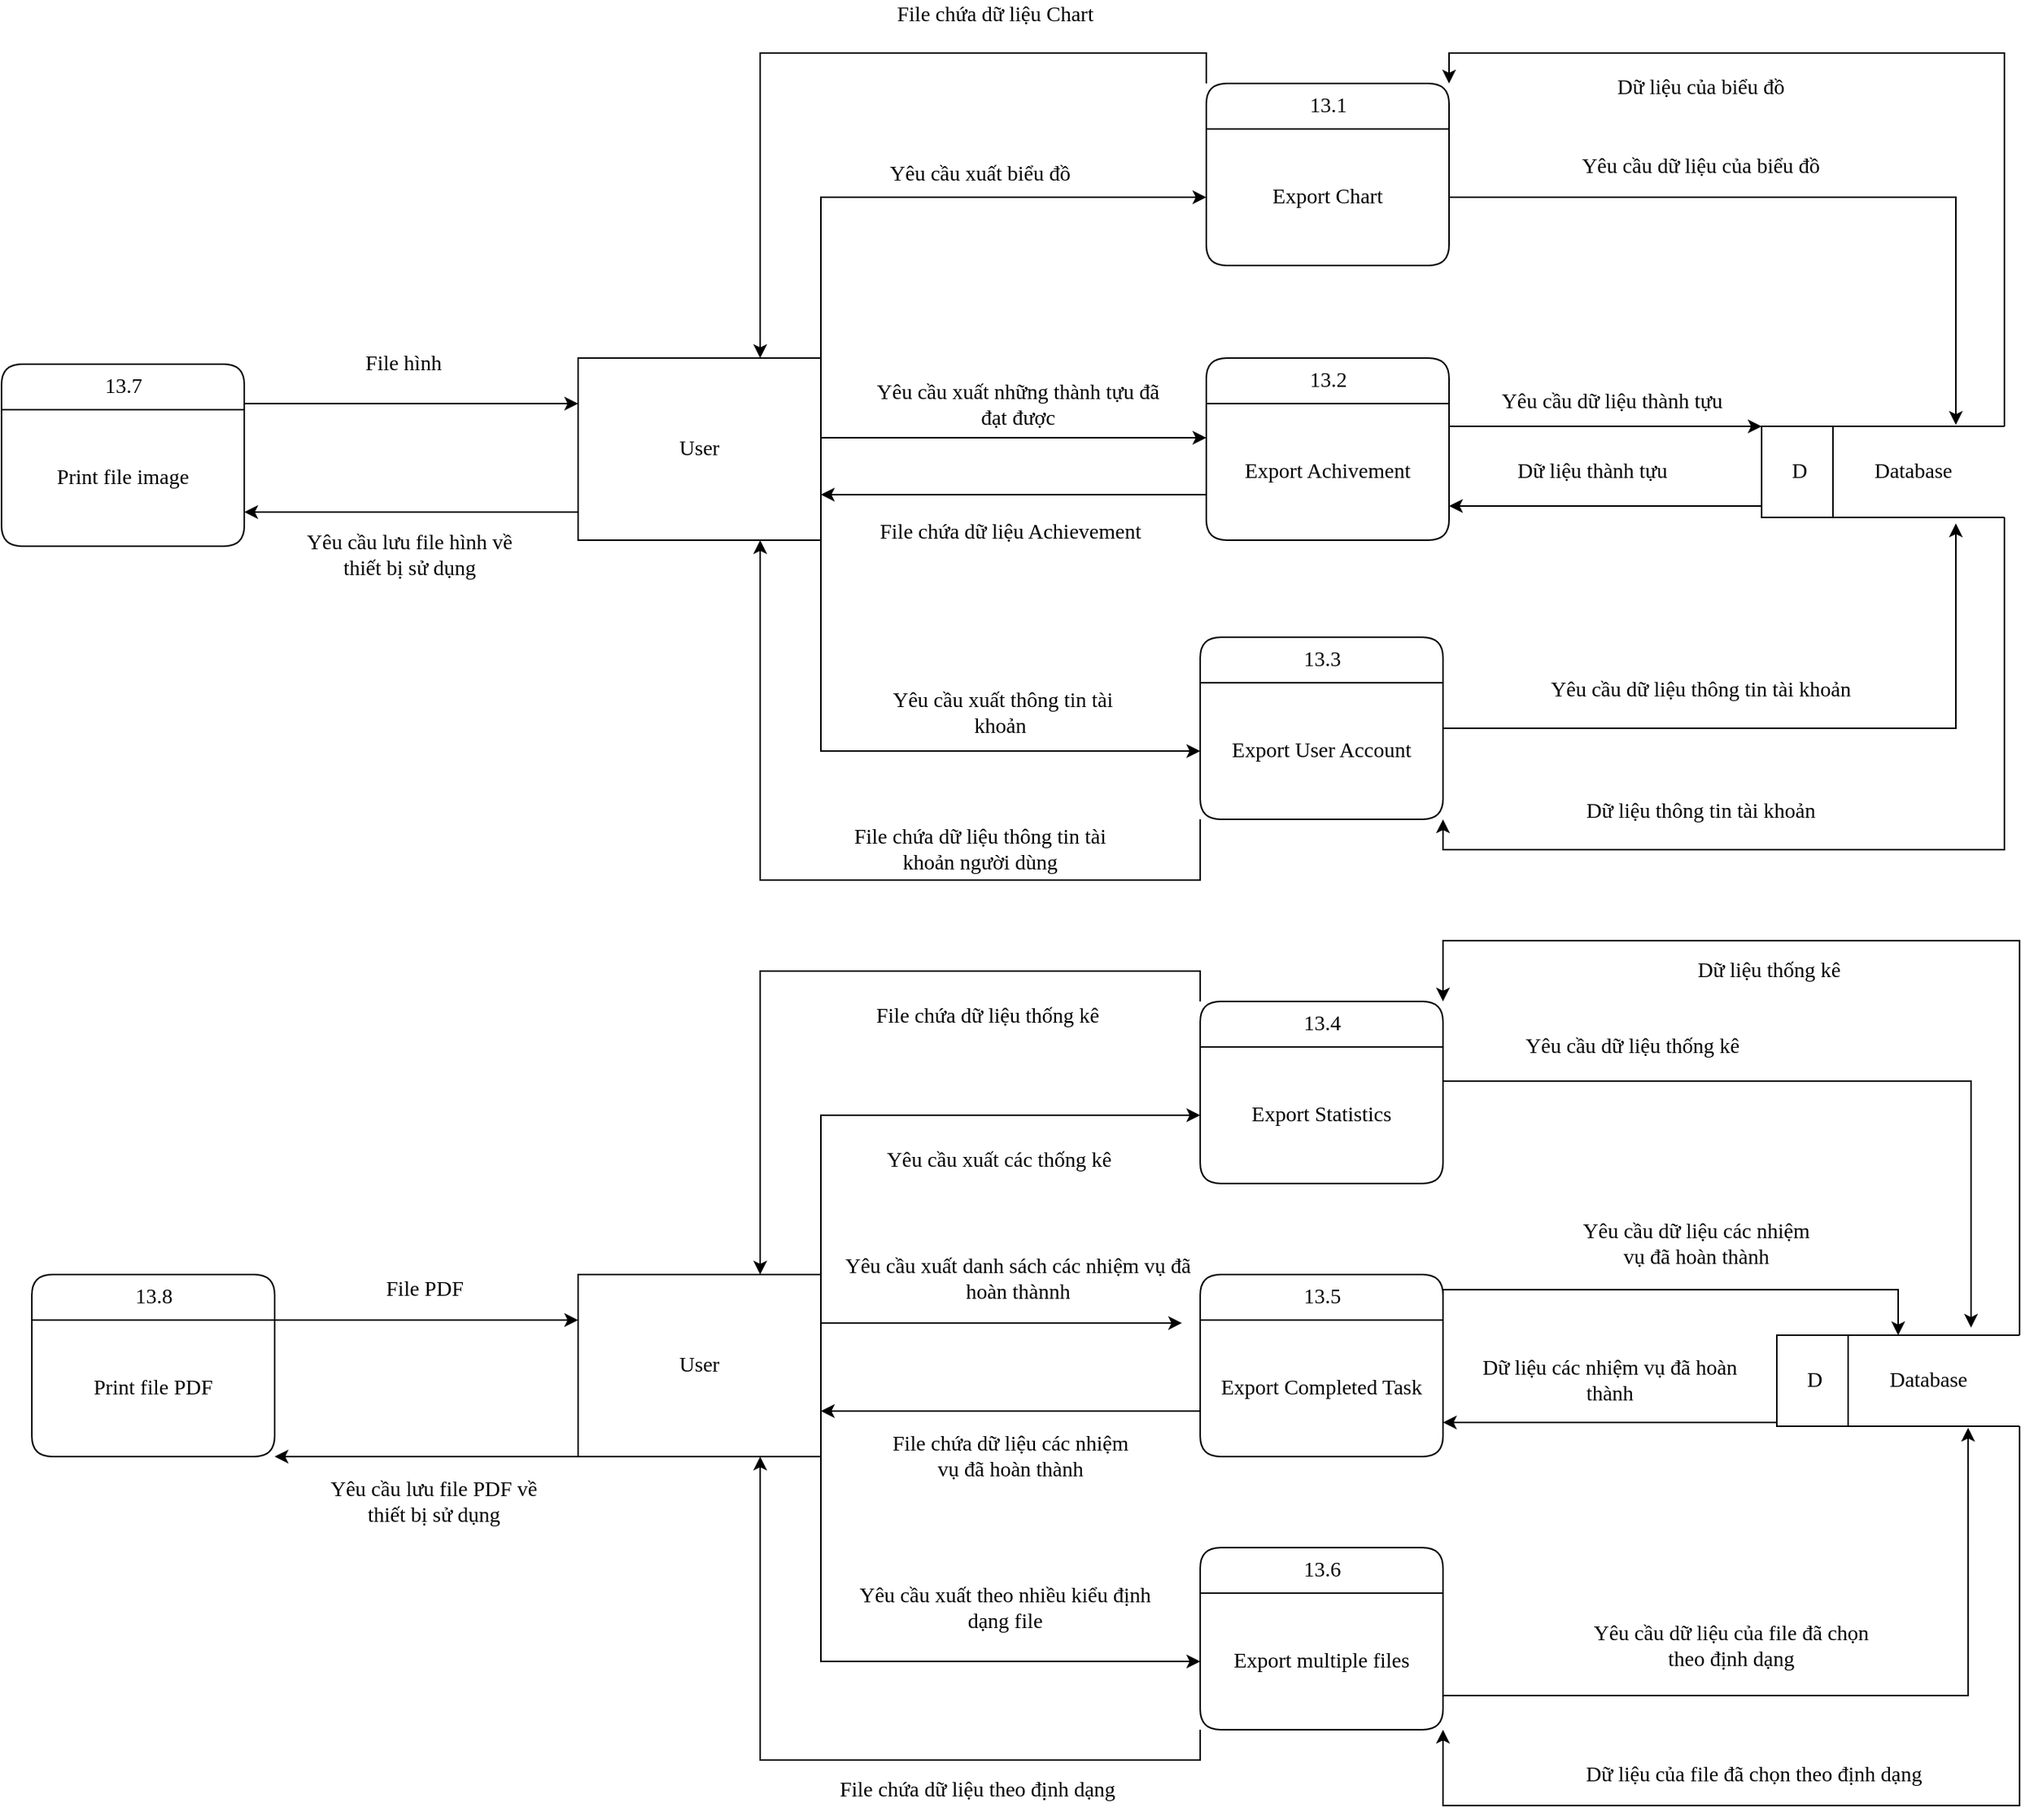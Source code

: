 <mxfile version="13.10.0" type="device"><diagram id="piO6jCo1ppEToj_8alAe" name="Page-1"><mxGraphModel dx="1476" dy="2087" grid="1" gridSize="10" guides="1" tooltips="1" connect="1" arrows="1" fold="1" page="1" pageScale="1" pageWidth="827" pageHeight="1169" math="0" shadow="0"><root><mxCell id="0"/><mxCell id="1" parent="0"/><mxCell id="5bC_Vr98uHiqjy4emm1x-14" value="13.7" style="swimlane;childLayout=stackLayout;horizontal=1;startSize=30;horizontalStack=0;rounded=1;fontSize=14;fontStyle=0;strokeWidth=1;resizeParent=0;resizeLast=1;shadow=0;dashed=0;align=center;html=1;fontFamily=Verdana;" parent="1" vertex="1"><mxGeometry x="220" y="-700" width="160" height="120" as="geometry"><mxRectangle x="160" y="200" width="50" height="30" as="alternateBounds"/></mxGeometry></mxCell><mxCell id="5bC_Vr98uHiqjy4emm1x-15" value="Print file image" style="text;whiteSpace=wrap;html=1;align=center;verticalAlign=middle;fontFamily=Verdana;fontSize=14;" parent="5bC_Vr98uHiqjy4emm1x-14" vertex="1"><mxGeometry y="30" width="160" height="90" as="geometry"/></mxCell><mxCell id="iGaUwtkWWmfXtR6UqqE1-103" value="13.8" style="swimlane;childLayout=stackLayout;horizontal=1;startSize=30;horizontalStack=0;rounded=1;fontSize=14;fontStyle=0;strokeWidth=1;resizeParent=0;resizeLast=1;shadow=0;dashed=0;align=center;html=1;fontFamily=Verdana;" vertex="1" parent="1"><mxGeometry x="240" y="-100" width="160" height="120" as="geometry"><mxRectangle x="160" y="200" width="50" height="30" as="alternateBounds"/></mxGeometry></mxCell><mxCell id="iGaUwtkWWmfXtR6UqqE1-104" value="Print file PDF" style="text;whiteSpace=wrap;html=1;verticalAlign=middle;align=center;fontFamily=Verdana;fontSize=14;" vertex="1" parent="iGaUwtkWWmfXtR6UqqE1-103"><mxGeometry y="30" width="160" height="90" as="geometry"/></mxCell><mxCell id="iGaUwtkWWmfXtR6UqqE1-105" value="" style="group" vertex="1" connectable="0" parent="1"><mxGeometry x="600" y="-890" width="950" height="1140" as="geometry"/></mxCell><mxCell id="5bC_Vr98uHiqjy4emm1x-1" value="User" style="rounded=0;whiteSpace=wrap;html=1;fontFamily=Verdana;fontSize=14;" parent="iGaUwtkWWmfXtR6UqqE1-105" vertex="1"><mxGeometry y="186" width="160" height="120" as="geometry"/></mxCell><mxCell id="iGaUwtkWWmfXtR6UqqE1-27" style="edgeStyle=orthogonalEdgeStyle;rounded=0;orthogonalLoop=1;jettySize=auto;html=1;exitX=0;exitY=0;exitDx=0;exitDy=0;entryX=0.75;entryY=0;entryDx=0;entryDy=0;" edge="1" parent="iGaUwtkWWmfXtR6UqqE1-105" source="5bC_Vr98uHiqjy4emm1x-2" target="5bC_Vr98uHiqjy4emm1x-1"><mxGeometry relative="1" as="geometry"/></mxCell><mxCell id="5bC_Vr98uHiqjy4emm1x-2" value="13.1" style="swimlane;childLayout=stackLayout;horizontal=1;startSize=30;horizontalStack=0;rounded=1;fontSize=14;fontStyle=0;strokeWidth=1;resizeParent=0;resizeLast=1;shadow=0;dashed=0;align=center;html=1;fontFamily=Verdana;" parent="iGaUwtkWWmfXtR6UqqE1-105" vertex="1"><mxGeometry x="414" y="5" width="160" height="120" as="geometry"><mxRectangle x="160" y="200" width="50" height="30" as="alternateBounds"/></mxGeometry></mxCell><mxCell id="5bC_Vr98uHiqjy4emm1x-3" value="Export Chart" style="text;html=1;strokeColor=none;fillColor=none;align=center;verticalAlign=middle;whiteSpace=wrap;rounded=0;fontFamily=Verdana;fontSize=14;" parent="5bC_Vr98uHiqjy4emm1x-2" vertex="1"><mxGeometry y="30" width="160" height="90" as="geometry"/></mxCell><mxCell id="iGaUwtkWWmfXtR6UqqE1-12" style="edgeStyle=orthogonalEdgeStyle;rounded=0;orthogonalLoop=1;jettySize=auto;html=1;exitX=1;exitY=0.25;exitDx=0;exitDy=0;entryX=0;entryY=0.5;entryDx=0;entryDy=0;" edge="1" parent="iGaUwtkWWmfXtR6UqqE1-105" source="5bC_Vr98uHiqjy4emm1x-1" target="5bC_Vr98uHiqjy4emm1x-3"><mxGeometry relative="1" as="geometry"><Array as="points"><mxPoint x="160" y="80"/></Array></mxGeometry></mxCell><mxCell id="5bC_Vr98uHiqjy4emm1x-4" value="13.2" style="swimlane;childLayout=stackLayout;horizontal=1;startSize=30;horizontalStack=0;rounded=1;fontSize=14;fontStyle=0;strokeWidth=1;resizeParent=0;resizeLast=1;shadow=0;dashed=0;align=center;html=1;fontFamily=Verdana;" parent="iGaUwtkWWmfXtR6UqqE1-105" vertex="1"><mxGeometry x="414" y="186" width="160" height="120" as="geometry"><mxRectangle x="160" y="200" width="50" height="30" as="alternateBounds"/></mxGeometry></mxCell><mxCell id="5bC_Vr98uHiqjy4emm1x-5" value="Export Achivement" style="text;html=1;strokeColor=none;fillColor=none;align=center;verticalAlign=middle;whiteSpace=wrap;rounded=0;fontFamily=Verdana;fontSize=14;" parent="5bC_Vr98uHiqjy4emm1x-4" vertex="1"><mxGeometry y="30" width="160" height="90" as="geometry"/></mxCell><mxCell id="iGaUwtkWWmfXtR6UqqE1-14" style="edgeStyle=orthogonalEdgeStyle;rounded=0;orthogonalLoop=1;jettySize=auto;html=1;exitX=1;exitY=0.5;exitDx=0;exitDy=0;entryX=0;entryY=0.25;entryDx=0;entryDy=0;" edge="1" parent="iGaUwtkWWmfXtR6UqqE1-105" source="5bC_Vr98uHiqjy4emm1x-1" target="5bC_Vr98uHiqjy4emm1x-5"><mxGeometry relative="1" as="geometry"><Array as="points"><mxPoint x="160" y="239"/></Array></mxGeometry></mxCell><mxCell id="5bC_Vr98uHiqjy4emm1x-6" value="13.3" style="swimlane;childLayout=stackLayout;horizontal=1;startSize=30;horizontalStack=0;rounded=1;fontSize=14;fontStyle=0;strokeWidth=1;resizeParent=0;resizeLast=1;shadow=0;dashed=0;align=center;html=1;fontFamily=Verdana;" parent="iGaUwtkWWmfXtR6UqqE1-105" vertex="1"><mxGeometry x="410" y="370" width="160" height="120" as="geometry"><mxRectangle x="160" y="200" width="50" height="30" as="alternateBounds"/></mxGeometry></mxCell><mxCell id="5bC_Vr98uHiqjy4emm1x-7" value="Export User Account" style="text;html=1;strokeColor=none;fillColor=none;align=center;verticalAlign=middle;whiteSpace=wrap;rounded=0;fontFamily=Verdana;fontSize=14;" parent="5bC_Vr98uHiqjy4emm1x-6" vertex="1"><mxGeometry y="30" width="160" height="90" as="geometry"/></mxCell><mxCell id="5bC_Vr98uHiqjy4emm1x-8" value="13.4" style="swimlane;childLayout=stackLayout;horizontal=1;startSize=30;horizontalStack=0;rounded=1;fontSize=14;fontStyle=0;strokeWidth=1;resizeParent=0;resizeLast=1;shadow=0;dashed=0;align=center;html=1;fontFamily=Verdana;" parent="iGaUwtkWWmfXtR6UqqE1-105" vertex="1"><mxGeometry x="410" y="610" width="160" height="120" as="geometry"><mxRectangle x="160" y="200" width="50" height="30" as="alternateBounds"/></mxGeometry></mxCell><mxCell id="5bC_Vr98uHiqjy4emm1x-9" value="Export Statistics" style="text;whiteSpace=wrap;html=1;align=center;verticalAlign=middle;fontFamily=Verdana;fontSize=14;" parent="5bC_Vr98uHiqjy4emm1x-8" vertex="1"><mxGeometry y="30" width="160" height="90" as="geometry"/></mxCell><mxCell id="5bC_Vr98uHiqjy4emm1x-10" value="13.5" style="swimlane;childLayout=stackLayout;horizontal=1;startSize=30;horizontalStack=0;rounded=1;fontSize=14;fontStyle=0;strokeWidth=1;resizeParent=0;resizeLast=1;shadow=0;dashed=0;align=center;html=1;fontFamily=Verdana;" parent="iGaUwtkWWmfXtR6UqqE1-105" vertex="1"><mxGeometry x="410" y="790" width="160" height="120" as="geometry"><mxRectangle x="160" y="200" width="50" height="30" as="alternateBounds"/></mxGeometry></mxCell><mxCell id="5bC_Vr98uHiqjy4emm1x-11" value="Export Completed Task" style="text;whiteSpace=wrap;html=1;verticalAlign=middle;align=center;fontFamily=Verdana;fontSize=14;" parent="5bC_Vr98uHiqjy4emm1x-10" vertex="1"><mxGeometry y="30" width="160" height="90" as="geometry"/></mxCell><mxCell id="5bC_Vr98uHiqjy4emm1x-12" value="13.6" style="swimlane;childLayout=stackLayout;horizontal=1;startSize=30;horizontalStack=0;rounded=1;fontSize=14;fontStyle=0;strokeWidth=1;resizeParent=0;resizeLast=1;shadow=0;dashed=0;align=center;html=1;fontFamily=Verdana;" parent="iGaUwtkWWmfXtR6UqqE1-105" vertex="1"><mxGeometry x="410" y="970" width="160" height="120" as="geometry"><mxRectangle x="160" y="200" width="50" height="30" as="alternateBounds"/></mxGeometry></mxCell><mxCell id="5bC_Vr98uHiqjy4emm1x-13" value="Export multiple files" style="text;whiteSpace=wrap;html=1;align=center;verticalAlign=middle;fontFamily=Verdana;fontSize=14;" parent="5bC_Vr98uHiqjy4emm1x-12" vertex="1"><mxGeometry y="30" width="160" height="90" as="geometry"/></mxCell><mxCell id="5bC_Vr98uHiqjy4emm1x-26" value="Yêu cầu xuất biểu đồ" style="text;html=1;strokeColor=none;fillColor=none;align=center;verticalAlign=middle;whiteSpace=wrap;rounded=0;fontFamily=Verdana;fontSize=14;" parent="iGaUwtkWWmfXtR6UqqE1-105" vertex="1"><mxGeometry x="180" y="55" width="170" height="20" as="geometry"/></mxCell><mxCell id="5bC_Vr98uHiqjy4emm1x-29" value="Yêu cầu xuất những thành tựu đã đạt được" style="text;html=1;strokeColor=none;fillColor=none;align=center;verticalAlign=middle;whiteSpace=wrap;rounded=0;fontFamily=Verdana;fontSize=14;" parent="iGaUwtkWWmfXtR6UqqE1-105" vertex="1"><mxGeometry x="190" y="204" width="200" height="26" as="geometry"/></mxCell><mxCell id="5bC_Vr98uHiqjy4emm1x-30" value="Yêu cầu xuất thông tin tài khoản&amp;nbsp;" style="text;html=1;strokeColor=none;fillColor=none;align=center;verticalAlign=middle;whiteSpace=wrap;rounded=0;fontFamily=Verdana;fontSize=14;" parent="iGaUwtkWWmfXtR6UqqE1-105" vertex="1"><mxGeometry x="200" y="400" width="160" height="40" as="geometry"/></mxCell><mxCell id="5bC_Vr98uHiqjy4emm1x-31" value="Yêu cầu xuất các thống kê" style="text;html=1;strokeColor=none;fillColor=none;align=center;verticalAlign=middle;whiteSpace=wrap;rounded=0;fontFamily=Verdana;fontSize=14;" parent="iGaUwtkWWmfXtR6UqqE1-105" vertex="1"><mxGeometry x="180" y="700" width="195" height="30" as="geometry"/></mxCell><mxCell id="5bC_Vr98uHiqjy4emm1x-32" value="Yêu cầu xuất danh sách các nhiệm vụ đã hoàn thànnh" style="text;html=1;strokeColor=none;fillColor=none;align=center;verticalAlign=middle;whiteSpace=wrap;rounded=0;fontFamily=Verdana;fontSize=14;" parent="iGaUwtkWWmfXtR6UqqE1-105" vertex="1"><mxGeometry x="170" y="780" width="240" height="25" as="geometry"/></mxCell><mxCell id="5bC_Vr98uHiqjy4emm1x-33" value="Yêu cầu xuất theo nhiều kiểu định dạng file" style="text;html=1;strokeColor=none;fillColor=none;align=center;verticalAlign=middle;whiteSpace=wrap;rounded=0;fontFamily=Verdana;fontSize=14;" parent="iGaUwtkWWmfXtR6UqqE1-105" vertex="1"><mxGeometry x="180" y="990" width="203" height="40" as="geometry"/></mxCell><mxCell id="5bC_Vr98uHiqjy4emm1x-38" value="" style="group" parent="iGaUwtkWWmfXtR6UqqE1-105" vertex="1" connectable="0"><mxGeometry x="780" y="230" width="160" height="61" as="geometry"/></mxCell><mxCell id="5bC_Vr98uHiqjy4emm1x-39" value="" style="strokeWidth=1;html=1;shape=mxgraph.flowchart.annotation_1;align=left;pointerEvents=1;" parent="5bC_Vr98uHiqjy4emm1x-38" vertex="1"><mxGeometry y="1" width="160" height="60" as="geometry"/></mxCell><mxCell id="5bC_Vr98uHiqjy4emm1x-40" value="" style="endArrow=none;html=1;fontFamily=Verdana;fontSize=14;" parent="5bC_Vr98uHiqjy4emm1x-38" edge="1"><mxGeometry width="50" height="50" relative="1" as="geometry"><mxPoint x="47" y="60.5" as="sourcePoint"/><mxPoint x="47" y="0.5" as="targetPoint"/></mxGeometry></mxCell><mxCell id="5bC_Vr98uHiqjy4emm1x-41" value="D" style="text;html=1;strokeColor=none;fillColor=none;align=center;verticalAlign=middle;whiteSpace=wrap;rounded=0;fontFamily=Verdana;fontSize=14;" parent="5bC_Vr98uHiqjy4emm1x-38" vertex="1"><mxGeometry x="10" y="20.5" width="30" height="20" as="geometry"/></mxCell><mxCell id="5bC_Vr98uHiqjy4emm1x-42" value="Database" style="text;html=1;strokeColor=none;fillColor=none;align=center;verticalAlign=middle;whiteSpace=wrap;rounded=0;fontFamily=Verdana;fontSize=14;" parent="5bC_Vr98uHiqjy4emm1x-38" vertex="1"><mxGeometry x="60" y="21" width="80" height="20" as="geometry"/></mxCell><mxCell id="5bC_Vr98uHiqjy4emm1x-47" value="Yêu cầu dữ liệu thành tựu&amp;nbsp;&amp;nbsp;" style="text;html=1;strokeColor=none;fillColor=none;align=center;verticalAlign=middle;whiteSpace=wrap;rounded=0;fontFamily=Verdana;fontSize=14;" parent="iGaUwtkWWmfXtR6UqqE1-105" vertex="1"><mxGeometry x="580" y="200" width="210" height="30" as="geometry"/></mxCell><mxCell id="5bC_Vr98uHiqjy4emm1x-50" value="Yêu cầu dữ liệu thông tin tài khoản" style="text;html=1;strokeColor=none;fillColor=none;align=center;verticalAlign=middle;whiteSpace=wrap;rounded=0;fontFamily=Verdana;fontSize=14;" parent="iGaUwtkWWmfXtR6UqqE1-105" vertex="1"><mxGeometry x="615" y="390" width="250" height="30" as="geometry"/></mxCell><mxCell id="5bC_Vr98uHiqjy4emm1x-52" value="Yêu cầu dữ liệu thống kê" style="text;html=1;strokeColor=none;fillColor=none;align=center;verticalAlign=middle;whiteSpace=wrap;rounded=0;fontFamily=Verdana;fontSize=14;" parent="iGaUwtkWWmfXtR6UqqE1-105" vertex="1"><mxGeometry x="600" y="630" width="190" height="20" as="geometry"/></mxCell><mxCell id="5bC_Vr98uHiqjy4emm1x-55" value="Yêu cầu dữ liệu các nhiệm vụ&amp;nbsp;đã hoàn thành" style="text;html=1;strokeColor=none;fillColor=none;align=center;verticalAlign=middle;whiteSpace=wrap;rounded=0;fontFamily=Verdana;fontSize=14;" parent="iGaUwtkWWmfXtR6UqqE1-105" vertex="1"><mxGeometry x="647" y="750" width="180" height="40" as="geometry"/></mxCell><mxCell id="5bC_Vr98uHiqjy4emm1x-57" value="Yêu cầu dữ liệu của file&amp;nbsp;đã chọn theo&amp;nbsp;định dạng" style="text;html=1;strokeColor=none;fillColor=none;align=center;verticalAlign=middle;whiteSpace=wrap;rounded=0;fontFamily=Verdana;fontSize=14;" parent="iGaUwtkWWmfXtR6UqqE1-105" vertex="1"><mxGeometry x="665" y="1020" width="190" height="30" as="geometry"/></mxCell><mxCell id="5bC_Vr98uHiqjy4emm1x-77" value="Yêu cầu dữ liệu của biểu&amp;nbsp;đồ" style="text;html=1;strokeColor=none;fillColor=none;align=center;verticalAlign=middle;whiteSpace=wrap;rounded=0;fontFamily=Verdana;fontSize=14;" parent="iGaUwtkWWmfXtR6UqqE1-105" vertex="1"><mxGeometry x="630" y="50" width="220" height="20" as="geometry"/></mxCell><mxCell id="5bC_Vr98uHiqjy4emm1x-78" value="Dữ liệu của biểu&amp;nbsp;đồ" style="text;html=1;strokeColor=none;fillColor=none;align=center;verticalAlign=middle;whiteSpace=wrap;rounded=0;fontFamily=Verdana;fontSize=14;" parent="iGaUwtkWWmfXtR6UqqE1-105" vertex="1"><mxGeometry x="665" width="150" height="15" as="geometry"/></mxCell><mxCell id="5bC_Vr98uHiqjy4emm1x-83" value="Dữ liệu thành tựu&amp;nbsp;&amp;nbsp;" style="text;html=1;strokeColor=none;fillColor=none;align=center;verticalAlign=middle;whiteSpace=wrap;rounded=0;fontFamily=Verdana;fontSize=14;" parent="iGaUwtkWWmfXtR6UqqE1-105" vertex="1"><mxGeometry x="604" y="248" width="136" height="25" as="geometry"/></mxCell><mxCell id="5bC_Vr98uHiqjy4emm1x-85" value="Dữ liệu thông tin tài khoản" style="text;html=1;strokeColor=none;fillColor=none;align=center;verticalAlign=middle;whiteSpace=wrap;rounded=0;fontFamily=Verdana;fontSize=14;" parent="iGaUwtkWWmfXtR6UqqE1-105" vertex="1"><mxGeometry x="640" y="470" width="200" height="30" as="geometry"/></mxCell><mxCell id="5bC_Vr98uHiqjy4emm1x-87" value="Dữ liệu thống kê" style="text;html=1;strokeColor=none;fillColor=none;align=center;verticalAlign=middle;whiteSpace=wrap;rounded=0;fontFamily=Verdana;fontSize=14;" parent="iGaUwtkWWmfXtR6UqqE1-105" vertex="1"><mxGeometry x="720" y="580" width="130" height="20" as="geometry"/></mxCell><mxCell id="5bC_Vr98uHiqjy4emm1x-89" value="Dữ liệu các nhiệm vụ&amp;nbsp;đã hoàn thành" style="text;html=1;strokeColor=none;fillColor=none;align=center;verticalAlign=middle;whiteSpace=wrap;rounded=0;fontFamily=Verdana;fontSize=14;" parent="iGaUwtkWWmfXtR6UqqE1-105" vertex="1"><mxGeometry x="590" y="849.5" width="180" height="20" as="geometry"/></mxCell><mxCell id="5bC_Vr98uHiqjy4emm1x-92" value="Dữ liệu của file&amp;nbsp;đã chọn theo&amp;nbsp;định dạng" style="text;html=1;strokeColor=none;fillColor=none;align=center;verticalAlign=middle;whiteSpace=wrap;rounded=0;fontFamily=Verdana;fontSize=14;" parent="iGaUwtkWWmfXtR6UqqE1-105" vertex="1"><mxGeometry x="630" y="1110" width="290" height="20" as="geometry"/></mxCell><mxCell id="iGaUwtkWWmfXtR6UqqE1-47" style="edgeStyle=orthogonalEdgeStyle;rounded=0;orthogonalLoop=1;jettySize=auto;html=1;exitX=1;exitY=0;exitDx=0;exitDy=0;entryX=0;entryY=0.5;entryDx=0;entryDy=0;" edge="1" parent="iGaUwtkWWmfXtR6UqqE1-105" source="iGaUwtkWWmfXtR6UqqE1-3" target="5bC_Vr98uHiqjy4emm1x-9"><mxGeometry relative="1" as="geometry"/></mxCell><mxCell id="iGaUwtkWWmfXtR6UqqE1-48" style="edgeStyle=orthogonalEdgeStyle;rounded=0;orthogonalLoop=1;jettySize=auto;html=1;exitX=1;exitY=1;exitDx=0;exitDy=0;entryX=0;entryY=0.5;entryDx=0;entryDy=0;" edge="1" parent="iGaUwtkWWmfXtR6UqqE1-105" source="iGaUwtkWWmfXtR6UqqE1-3" target="5bC_Vr98uHiqjy4emm1x-13"><mxGeometry relative="1" as="geometry"/></mxCell><mxCell id="iGaUwtkWWmfXtR6UqqE1-67" style="edgeStyle=orthogonalEdgeStyle;rounded=0;orthogonalLoop=1;jettySize=auto;html=1;exitX=1;exitY=0.25;exitDx=0;exitDy=0;entryX=-0.075;entryY=0.022;entryDx=0;entryDy=0;entryPerimeter=0;" edge="1" parent="iGaUwtkWWmfXtR6UqqE1-105" source="iGaUwtkWWmfXtR6UqqE1-3" target="5bC_Vr98uHiqjy4emm1x-11"><mxGeometry relative="1" as="geometry"><Array as="points"><mxPoint x="160" y="822"/></Array></mxGeometry></mxCell><mxCell id="iGaUwtkWWmfXtR6UqqE1-3" value="User" style="rounded=0;whiteSpace=wrap;html=1;fontFamily=Verdana;fontSize=14;" vertex="1" parent="iGaUwtkWWmfXtR6UqqE1-105"><mxGeometry y="790" width="160" height="120" as="geometry"/></mxCell><mxCell id="iGaUwtkWWmfXtR6UqqE1-6" value="" style="group" vertex="1" connectable="0" parent="iGaUwtkWWmfXtR6UqqE1-105"><mxGeometry x="790" y="829" width="160" height="61" as="geometry"/></mxCell><mxCell id="iGaUwtkWWmfXtR6UqqE1-7" value="" style="strokeWidth=1;html=1;shape=mxgraph.flowchart.annotation_1;align=left;pointerEvents=1;" vertex="1" parent="iGaUwtkWWmfXtR6UqqE1-6"><mxGeometry y="1" width="160" height="60" as="geometry"/></mxCell><mxCell id="iGaUwtkWWmfXtR6UqqE1-8" value="" style="endArrow=none;html=1;fontFamily=Verdana;fontSize=14;" edge="1" parent="iGaUwtkWWmfXtR6UqqE1-6"><mxGeometry width="50" height="50" relative="1" as="geometry"><mxPoint x="47" y="60.5" as="sourcePoint"/><mxPoint x="47" y="0.5" as="targetPoint"/></mxGeometry></mxCell><mxCell id="iGaUwtkWWmfXtR6UqqE1-9" value="D" style="text;html=1;strokeColor=none;fillColor=none;align=center;verticalAlign=middle;whiteSpace=wrap;rounded=0;fontFamily=Verdana;fontSize=14;" vertex="1" parent="iGaUwtkWWmfXtR6UqqE1-6"><mxGeometry x="10" y="20.5" width="30" height="20" as="geometry"/></mxCell><mxCell id="iGaUwtkWWmfXtR6UqqE1-10" value="Database" style="text;html=1;strokeColor=none;fillColor=none;align=center;verticalAlign=middle;whiteSpace=wrap;rounded=0;fontFamily=Verdana;fontSize=14;" vertex="1" parent="iGaUwtkWWmfXtR6UqqE1-6"><mxGeometry x="60" y="21" width="80" height="20" as="geometry"/></mxCell><mxCell id="iGaUwtkWWmfXtR6UqqE1-19" style="edgeStyle=orthogonalEdgeStyle;rounded=0;orthogonalLoop=1;jettySize=auto;html=1;exitX=1;exitY=0.5;exitDx=0;exitDy=0;entryX=0.8;entryY=-0.017;entryDx=0;entryDy=0;entryPerimeter=0;" edge="1" parent="iGaUwtkWWmfXtR6UqqE1-105" source="5bC_Vr98uHiqjy4emm1x-3" target="5bC_Vr98uHiqjy4emm1x-39"><mxGeometry relative="1" as="geometry"/></mxCell><mxCell id="iGaUwtkWWmfXtR6UqqE1-15" style="edgeStyle=orthogonalEdgeStyle;rounded=0;orthogonalLoop=1;jettySize=auto;html=1;exitX=1;exitY=0.75;exitDx=0;exitDy=0;entryX=0;entryY=0.5;entryDx=0;entryDy=0;" edge="1" parent="iGaUwtkWWmfXtR6UqqE1-105" source="5bC_Vr98uHiqjy4emm1x-1" target="5bC_Vr98uHiqjy4emm1x-7"><mxGeometry relative="1" as="geometry"><Array as="points"><mxPoint x="160" y="445"/></Array></mxGeometry></mxCell><mxCell id="iGaUwtkWWmfXtR6UqqE1-25" style="edgeStyle=orthogonalEdgeStyle;rounded=0;orthogonalLoop=1;jettySize=auto;html=1;exitX=0;exitY=0.75;exitDx=0;exitDy=0;entryX=1;entryY=0.75;entryDx=0;entryDy=0;" edge="1" parent="iGaUwtkWWmfXtR6UqqE1-105" source="5bC_Vr98uHiqjy4emm1x-5" target="5bC_Vr98uHiqjy4emm1x-1"><mxGeometry relative="1" as="geometry"><Array as="points"><mxPoint x="414" y="276"/></Array></mxGeometry></mxCell><mxCell id="iGaUwtkWWmfXtR6UqqE1-28" style="edgeStyle=orthogonalEdgeStyle;rounded=0;orthogonalLoop=1;jettySize=auto;html=1;exitX=0;exitY=1;exitDx=0;exitDy=0;entryX=0.75;entryY=1;entryDx=0;entryDy=0;" edge="1" parent="iGaUwtkWWmfXtR6UqqE1-105" source="5bC_Vr98uHiqjy4emm1x-7" target="5bC_Vr98uHiqjy4emm1x-1"><mxGeometry relative="1" as="geometry"><Array as="points"><mxPoint x="410" y="530"/><mxPoint x="120" y="530"/></Array></mxGeometry></mxCell><mxCell id="iGaUwtkWWmfXtR6UqqE1-29" style="edgeStyle=orthogonalEdgeStyle;rounded=0;orthogonalLoop=1;jettySize=auto;html=1;exitX=1;exitY=0;exitDx=0;exitDy=0;exitPerimeter=0;entryX=1;entryY=0;entryDx=0;entryDy=0;" edge="1" parent="iGaUwtkWWmfXtR6UqqE1-105" source="5bC_Vr98uHiqjy4emm1x-39" target="5bC_Vr98uHiqjy4emm1x-2"><mxGeometry relative="1" as="geometry"/></mxCell><mxCell id="iGaUwtkWWmfXtR6UqqE1-49" style="edgeStyle=orthogonalEdgeStyle;rounded=0;orthogonalLoop=1;jettySize=auto;html=1;exitX=0;exitY=1;exitDx=0;exitDy=0;entryX=0.75;entryY=1;entryDx=0;entryDy=0;" edge="1" parent="iGaUwtkWWmfXtR6UqqE1-105" source="5bC_Vr98uHiqjy4emm1x-13" target="iGaUwtkWWmfXtR6UqqE1-3"><mxGeometry relative="1" as="geometry"/></mxCell><mxCell id="iGaUwtkWWmfXtR6UqqE1-58" style="edgeStyle=orthogonalEdgeStyle;rounded=0;orthogonalLoop=1;jettySize=auto;html=1;exitX=0;exitY=1;exitDx=0;exitDy=0;exitPerimeter=0;entryX=1;entryY=0.75;entryDx=0;entryDy=0;" edge="1" parent="iGaUwtkWWmfXtR6UqqE1-105" source="5bC_Vr98uHiqjy4emm1x-39" target="5bC_Vr98uHiqjy4emm1x-5"><mxGeometry relative="1" as="geometry"><Array as="points"><mxPoint x="780" y="284"/></Array></mxGeometry></mxCell><mxCell id="iGaUwtkWWmfXtR6UqqE1-60" style="edgeStyle=orthogonalEdgeStyle;rounded=0;orthogonalLoop=1;jettySize=auto;html=1;exitX=1;exitY=0;exitDx=0;exitDy=0;entryX=0;entryY=0;entryDx=0;entryDy=0;entryPerimeter=0;" edge="1" parent="iGaUwtkWWmfXtR6UqqE1-105" source="5bC_Vr98uHiqjy4emm1x-5" target="5bC_Vr98uHiqjy4emm1x-39"><mxGeometry relative="1" as="geometry"><Array as="points"><mxPoint x="574" y="231"/></Array></mxGeometry></mxCell><mxCell id="iGaUwtkWWmfXtR6UqqE1-68" style="edgeStyle=orthogonalEdgeStyle;rounded=0;orthogonalLoop=1;jettySize=auto;html=1;exitX=0;exitY=0.75;exitDx=0;exitDy=0;entryX=1;entryY=0.75;entryDx=0;entryDy=0;" edge="1" parent="iGaUwtkWWmfXtR6UqqE1-105" source="5bC_Vr98uHiqjy4emm1x-11" target="iGaUwtkWWmfXtR6UqqE1-3"><mxGeometry relative="1" as="geometry"><Array as="points"><mxPoint x="410" y="880"/></Array></mxGeometry></mxCell><mxCell id="iGaUwtkWWmfXtR6UqqE1-81" style="edgeStyle=orthogonalEdgeStyle;rounded=0;orthogonalLoop=1;jettySize=auto;html=1;exitX=1;exitY=1;exitDx=0;exitDy=0;exitPerimeter=0;entryX=1;entryY=1;entryDx=0;entryDy=0;" edge="1" parent="iGaUwtkWWmfXtR6UqqE1-105" source="iGaUwtkWWmfXtR6UqqE1-7" target="5bC_Vr98uHiqjy4emm1x-13"><mxGeometry relative="1" as="geometry"><Array as="points"><mxPoint x="950" y="1140"/><mxPoint x="570" y="1140"/></Array></mxGeometry></mxCell><mxCell id="iGaUwtkWWmfXtR6UqqE1-91" style="edgeStyle=orthogonalEdgeStyle;rounded=0;orthogonalLoop=1;jettySize=auto;html=1;exitX=1;exitY=1;exitDx=0;exitDy=0;exitPerimeter=0;entryX=1;entryY=1;entryDx=0;entryDy=0;" edge="1" parent="iGaUwtkWWmfXtR6UqqE1-105" source="5bC_Vr98uHiqjy4emm1x-39" target="5bC_Vr98uHiqjy4emm1x-7"><mxGeometry relative="1" as="geometry"/></mxCell><mxCell id="iGaUwtkWWmfXtR6UqqE1-50" style="edgeStyle=orthogonalEdgeStyle;rounded=0;orthogonalLoop=1;jettySize=auto;html=1;exitX=0;exitY=0;exitDx=0;exitDy=0;entryX=0.75;entryY=0;entryDx=0;entryDy=0;" edge="1" parent="iGaUwtkWWmfXtR6UqqE1-105" source="5bC_Vr98uHiqjy4emm1x-8" target="iGaUwtkWWmfXtR6UqqE1-3"><mxGeometry relative="1" as="geometry"/></mxCell><mxCell id="iGaUwtkWWmfXtR6UqqE1-92" style="edgeStyle=orthogonalEdgeStyle;rounded=0;orthogonalLoop=1;jettySize=auto;html=1;exitX=1;exitY=0.75;exitDx=0;exitDy=0;entryX=0.8;entryY=1.067;entryDx=0;entryDy=0;entryPerimeter=0;" edge="1" parent="iGaUwtkWWmfXtR6UqqE1-105" source="5bC_Vr98uHiqjy4emm1x-7" target="5bC_Vr98uHiqjy4emm1x-39"><mxGeometry relative="1" as="geometry"><Array as="points"><mxPoint x="570" y="430"/><mxPoint x="908" y="430"/></Array></mxGeometry></mxCell><mxCell id="iGaUwtkWWmfXtR6UqqE1-95" style="edgeStyle=orthogonalEdgeStyle;rounded=0;orthogonalLoop=1;jettySize=auto;html=1;exitX=1;exitY=0.75;exitDx=0;exitDy=0;entryX=0.788;entryY=1.017;entryDx=0;entryDy=0;entryPerimeter=0;" edge="1" parent="iGaUwtkWWmfXtR6UqqE1-105" source="5bC_Vr98uHiqjy4emm1x-13" target="iGaUwtkWWmfXtR6UqqE1-7"><mxGeometry relative="1" as="geometry"/></mxCell><mxCell id="iGaUwtkWWmfXtR6UqqE1-96" style="edgeStyle=orthogonalEdgeStyle;rounded=0;orthogonalLoop=1;jettySize=auto;html=1;exitX=1;exitY=0;exitDx=0;exitDy=0;exitPerimeter=0;entryX=1;entryY=0;entryDx=0;entryDy=0;" edge="1" parent="iGaUwtkWWmfXtR6UqqE1-105" source="iGaUwtkWWmfXtR6UqqE1-7" target="5bC_Vr98uHiqjy4emm1x-8"><mxGeometry relative="1" as="geometry"><Array as="points"><mxPoint x="950" y="570"/><mxPoint x="570" y="570"/></Array></mxGeometry></mxCell><mxCell id="iGaUwtkWWmfXtR6UqqE1-98" style="edgeStyle=orthogonalEdgeStyle;rounded=0;orthogonalLoop=1;jettySize=auto;html=1;exitX=1;exitY=0.25;exitDx=0;exitDy=0;entryX=0.8;entryY=-0.083;entryDx=0;entryDy=0;entryPerimeter=0;" edge="1" parent="iGaUwtkWWmfXtR6UqqE1-105" source="5bC_Vr98uHiqjy4emm1x-9" target="iGaUwtkWWmfXtR6UqqE1-7"><mxGeometry relative="1" as="geometry"/></mxCell><mxCell id="iGaUwtkWWmfXtR6UqqE1-99" style="edgeStyle=orthogonalEdgeStyle;rounded=0;orthogonalLoop=1;jettySize=auto;html=1;exitX=1;exitY=0;exitDx=0;exitDy=0;entryX=0.5;entryY=0;entryDx=0;entryDy=0;entryPerimeter=0;" edge="1" parent="iGaUwtkWWmfXtR6UqqE1-105" source="5bC_Vr98uHiqjy4emm1x-11" target="iGaUwtkWWmfXtR6UqqE1-7"><mxGeometry relative="1" as="geometry"/></mxCell><mxCell id="iGaUwtkWWmfXtR6UqqE1-100" style="edgeStyle=orthogonalEdgeStyle;rounded=0;orthogonalLoop=1;jettySize=auto;html=1;exitX=0;exitY=1;exitDx=0;exitDy=0;exitPerimeter=0;entryX=1;entryY=0.75;entryDx=0;entryDy=0;" edge="1" parent="iGaUwtkWWmfXtR6UqqE1-105" source="iGaUwtkWWmfXtR6UqqE1-7" target="5bC_Vr98uHiqjy4emm1x-11"><mxGeometry relative="1" as="geometry"><Array as="points"><mxPoint x="790" y="888"/></Array></mxGeometry></mxCell><mxCell id="iGaUwtkWWmfXtR6UqqE1-117" value="File chứa dữ liệu Achievement" style="text;html=1;strokeColor=none;fillColor=none;align=center;verticalAlign=middle;whiteSpace=wrap;rounded=0;fontFamily=Verdana;fontSize=14;" vertex="1" parent="iGaUwtkWWmfXtR6UqqE1-105"><mxGeometry x="170" y="291" width="230" height="20" as="geometry"/></mxCell><mxCell id="iGaUwtkWWmfXtR6UqqE1-118" value="File chứa dữ liệu thống kê" style="text;html=1;strokeColor=none;fillColor=none;align=center;verticalAlign=middle;whiteSpace=wrap;rounded=0;fontFamily=Verdana;fontSize=14;" vertex="1" parent="iGaUwtkWWmfXtR6UqqE1-105"><mxGeometry x="170" y="610" width="200" height="20" as="geometry"/></mxCell><mxCell id="iGaUwtkWWmfXtR6UqqE1-119" value="File chứa dữ liệu thông tin tài khoản người dùng" style="text;html=1;strokeColor=none;fillColor=none;align=center;verticalAlign=middle;whiteSpace=wrap;rounded=0;fontFamily=Verdana;fontSize=14;" vertex="1" parent="iGaUwtkWWmfXtR6UqqE1-105"><mxGeometry x="165" y="500" width="200" height="20" as="geometry"/></mxCell><mxCell id="iGaUwtkWWmfXtR6UqqE1-120" value="File chứa dữ liệu các nhiệm vụ&amp;nbsp;đã hoàn thành" style="text;html=1;strokeColor=none;fillColor=none;align=center;verticalAlign=middle;whiteSpace=wrap;rounded=0;fontFamily=Verdana;fontSize=14;" vertex="1" parent="iGaUwtkWWmfXtR6UqqE1-105"><mxGeometry x="195" y="900" width="180" height="20" as="geometry"/></mxCell><mxCell id="iGaUwtkWWmfXtR6UqqE1-121" value="File chứa dữ liệu theo&amp;nbsp;định dạng&amp;nbsp;" style="text;html=1;strokeColor=none;fillColor=none;align=center;verticalAlign=middle;whiteSpace=wrap;rounded=0;fontFamily=Verdana;fontSize=14;" vertex="1" parent="iGaUwtkWWmfXtR6UqqE1-105"><mxGeometry x="140" y="1120" width="250" height="20" as="geometry"/></mxCell><mxCell id="iGaUwtkWWmfXtR6UqqE1-106" style="edgeStyle=orthogonalEdgeStyle;rounded=0;orthogonalLoop=1;jettySize=auto;html=1;exitX=1;exitY=0;exitDx=0;exitDy=0;entryX=0;entryY=0.25;entryDx=0;entryDy=0;" edge="1" parent="1" source="5bC_Vr98uHiqjy4emm1x-15" target="5bC_Vr98uHiqjy4emm1x-1"><mxGeometry relative="1" as="geometry"><Array as="points"><mxPoint x="380" y="-674"/></Array></mxGeometry></mxCell><mxCell id="iGaUwtkWWmfXtR6UqqE1-107" style="edgeStyle=orthogonalEdgeStyle;rounded=0;orthogonalLoop=1;jettySize=auto;html=1;exitX=0;exitY=0.75;exitDx=0;exitDy=0;entryX=1;entryY=0.75;entryDx=0;entryDy=0;" edge="1" parent="1" source="5bC_Vr98uHiqjy4emm1x-1" target="5bC_Vr98uHiqjy4emm1x-15"><mxGeometry relative="1" as="geometry"><Array as="points"><mxPoint x="600" y="-602"/></Array></mxGeometry></mxCell><mxCell id="iGaUwtkWWmfXtR6UqqE1-109" style="edgeStyle=orthogonalEdgeStyle;rounded=0;orthogonalLoop=1;jettySize=auto;html=1;exitX=1;exitY=0;exitDx=0;exitDy=0;entryX=0;entryY=0.25;entryDx=0;entryDy=0;" edge="1" parent="1" source="iGaUwtkWWmfXtR6UqqE1-104" target="iGaUwtkWWmfXtR6UqqE1-3"><mxGeometry relative="1" as="geometry"><Array as="points"><mxPoint x="450" y="-70"/><mxPoint x="450" y="-70"/></Array></mxGeometry></mxCell><mxCell id="iGaUwtkWWmfXtR6UqqE1-110" style="edgeStyle=orthogonalEdgeStyle;rounded=0;orthogonalLoop=1;jettySize=auto;html=1;exitX=0;exitY=1;exitDx=0;exitDy=0;entryX=1;entryY=1;entryDx=0;entryDy=0;" edge="1" parent="1" source="iGaUwtkWWmfXtR6UqqE1-3" target="iGaUwtkWWmfXtR6UqqE1-104"><mxGeometry relative="1" as="geometry"><Array as="points"><mxPoint x="510" y="20"/><mxPoint x="510" y="20"/></Array></mxGeometry></mxCell><mxCell id="iGaUwtkWWmfXtR6UqqE1-111" value="Yêu cầu lưu file hình về thiết bị sử dụng" style="text;html=1;strokeColor=none;fillColor=none;align=center;verticalAlign=middle;whiteSpace=wrap;rounded=0;fontFamily=Verdana;fontSize=14;" vertex="1" parent="1"><mxGeometry x="413.5" y="-584" width="150" height="20" as="geometry"/></mxCell><mxCell id="iGaUwtkWWmfXtR6UqqE1-112" value="File hình" style="text;html=1;strokeColor=none;fillColor=none;align=center;verticalAlign=middle;whiteSpace=wrap;rounded=0;fontFamily=Verdana;fontSize=14;" vertex="1" parent="1"><mxGeometry x="400" y="-710" width="170" height="20" as="geometry"/></mxCell><mxCell id="iGaUwtkWWmfXtR6UqqE1-113" value="File PDF" style="text;html=1;strokeColor=none;fillColor=none;align=center;verticalAlign=middle;whiteSpace=wrap;rounded=0;fontFamily=Verdana;fontSize=14;" vertex="1" parent="1"><mxGeometry x="413.5" y="-100" width="170" height="20" as="geometry"/></mxCell><mxCell id="iGaUwtkWWmfXtR6UqqE1-115" value="Yêu cầu lưu file PDF về thiết bị sử dụng" style="text;html=1;strokeColor=none;fillColor=none;align=center;verticalAlign=middle;whiteSpace=wrap;rounded=0;fontFamily=Verdana;fontSize=14;" vertex="1" parent="1"><mxGeometry x="430" y="40" width="150" height="20" as="geometry"/></mxCell><mxCell id="iGaUwtkWWmfXtR6UqqE1-116" value="File chứa dữ liệu Chart" style="text;html=1;strokeColor=none;fillColor=none;align=center;verticalAlign=middle;whiteSpace=wrap;rounded=0;fontFamily=Verdana;fontSize=14;" vertex="1" parent="1"><mxGeometry x="790" y="-940" width="170" height="20" as="geometry"/></mxCell></root></mxGraphModel></diagram></mxfile>